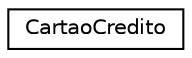 digraph "Graphical Class Hierarchy"
{
  edge [fontname="Helvetica",fontsize="10",labelfontname="Helvetica",labelfontsize="10"];
  node [fontname="Helvetica",fontsize="10",shape=record];
  rankdir="LR";
  Node0 [label="CartaoCredito",height=0.2,width=0.4,color="black", fillcolor="white", style="filled",URL="$class_cartao_credito.html"];
}
